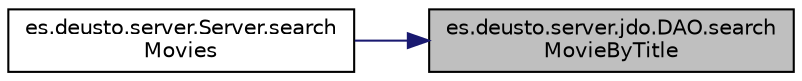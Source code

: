 digraph "es.deusto.server.jdo.DAO.searchMovieByTitle"
{
 // LATEX_PDF_SIZE
  edge [fontname="Helvetica",fontsize="10",labelfontname="Helvetica",labelfontsize="10"];
  node [fontname="Helvetica",fontsize="10",shape=record];
  rankdir="RL";
  Node66 [label="es.deusto.server.jdo.DAO.search\lMovieByTitle",height=0.2,width=0.4,color="black", fillcolor="grey75", style="filled", fontcolor="black",tooltip=" "];
  Node66 -> Node67 [dir="back",color="midnightblue",fontsize="10",style="solid"];
  Node67 [label="es.deusto.server.Server.search\lMovies",height=0.2,width=0.4,color="black", fillcolor="white", style="filled",URL="$classes_1_1deusto_1_1server_1_1_server.html#a16789cc76edd46978ffbb58581caf5db",tooltip=" "];
}
